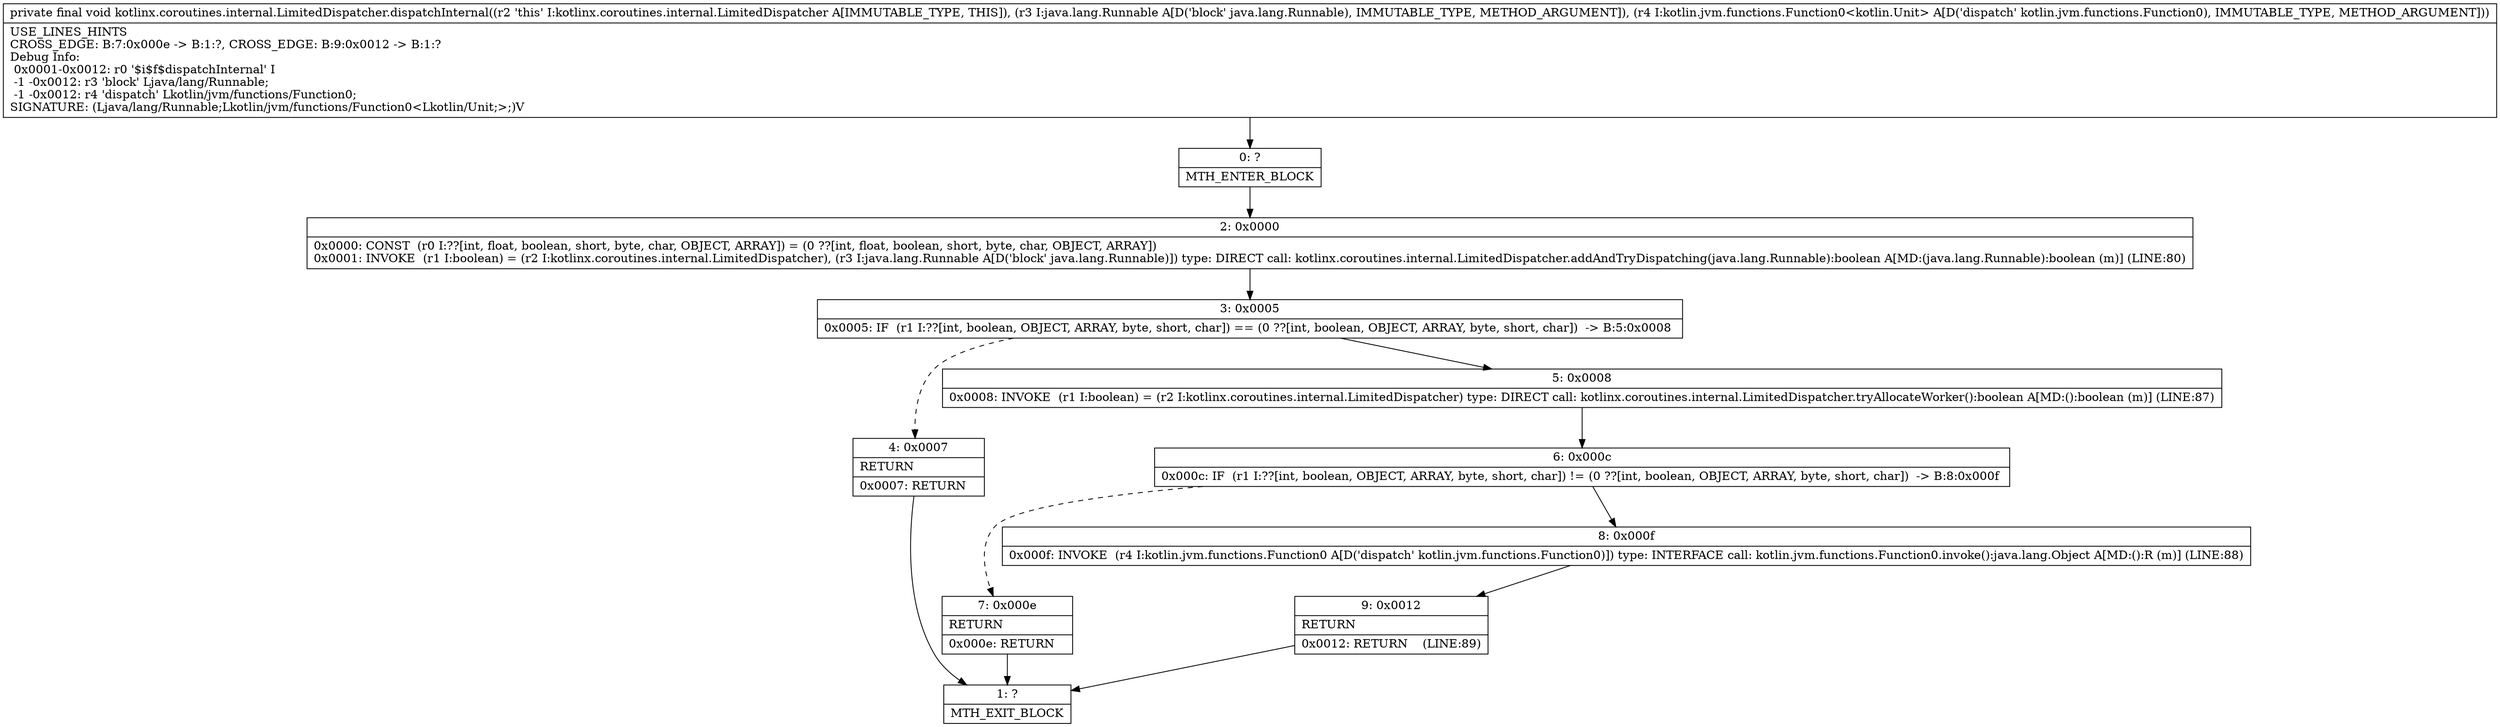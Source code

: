 digraph "CFG forkotlinx.coroutines.internal.LimitedDispatcher.dispatchInternal(Ljava\/lang\/Runnable;Lkotlin\/jvm\/functions\/Function0;)V" {
Node_0 [shape=record,label="{0\:\ ?|MTH_ENTER_BLOCK\l}"];
Node_2 [shape=record,label="{2\:\ 0x0000|0x0000: CONST  (r0 I:??[int, float, boolean, short, byte, char, OBJECT, ARRAY]) = (0 ??[int, float, boolean, short, byte, char, OBJECT, ARRAY]) \l0x0001: INVOKE  (r1 I:boolean) = (r2 I:kotlinx.coroutines.internal.LimitedDispatcher), (r3 I:java.lang.Runnable A[D('block' java.lang.Runnable)]) type: DIRECT call: kotlinx.coroutines.internal.LimitedDispatcher.addAndTryDispatching(java.lang.Runnable):boolean A[MD:(java.lang.Runnable):boolean (m)] (LINE:80)\l}"];
Node_3 [shape=record,label="{3\:\ 0x0005|0x0005: IF  (r1 I:??[int, boolean, OBJECT, ARRAY, byte, short, char]) == (0 ??[int, boolean, OBJECT, ARRAY, byte, short, char])  \-\> B:5:0x0008 \l}"];
Node_4 [shape=record,label="{4\:\ 0x0007|RETURN\l|0x0007: RETURN   \l}"];
Node_1 [shape=record,label="{1\:\ ?|MTH_EXIT_BLOCK\l}"];
Node_5 [shape=record,label="{5\:\ 0x0008|0x0008: INVOKE  (r1 I:boolean) = (r2 I:kotlinx.coroutines.internal.LimitedDispatcher) type: DIRECT call: kotlinx.coroutines.internal.LimitedDispatcher.tryAllocateWorker():boolean A[MD:():boolean (m)] (LINE:87)\l}"];
Node_6 [shape=record,label="{6\:\ 0x000c|0x000c: IF  (r1 I:??[int, boolean, OBJECT, ARRAY, byte, short, char]) != (0 ??[int, boolean, OBJECT, ARRAY, byte, short, char])  \-\> B:8:0x000f \l}"];
Node_7 [shape=record,label="{7\:\ 0x000e|RETURN\l|0x000e: RETURN   \l}"];
Node_8 [shape=record,label="{8\:\ 0x000f|0x000f: INVOKE  (r4 I:kotlin.jvm.functions.Function0 A[D('dispatch' kotlin.jvm.functions.Function0)]) type: INTERFACE call: kotlin.jvm.functions.Function0.invoke():java.lang.Object A[MD:():R (m)] (LINE:88)\l}"];
Node_9 [shape=record,label="{9\:\ 0x0012|RETURN\l|0x0012: RETURN    (LINE:89)\l}"];
MethodNode[shape=record,label="{private final void kotlinx.coroutines.internal.LimitedDispatcher.dispatchInternal((r2 'this' I:kotlinx.coroutines.internal.LimitedDispatcher A[IMMUTABLE_TYPE, THIS]), (r3 I:java.lang.Runnable A[D('block' java.lang.Runnable), IMMUTABLE_TYPE, METHOD_ARGUMENT]), (r4 I:kotlin.jvm.functions.Function0\<kotlin.Unit\> A[D('dispatch' kotlin.jvm.functions.Function0), IMMUTABLE_TYPE, METHOD_ARGUMENT]))  | USE_LINES_HINTS\lCROSS_EDGE: B:7:0x000e \-\> B:1:?, CROSS_EDGE: B:9:0x0012 \-\> B:1:?\lDebug Info:\l  0x0001\-0x0012: r0 '$i$f$dispatchInternal' I\l  \-1 \-0x0012: r3 'block' Ljava\/lang\/Runnable;\l  \-1 \-0x0012: r4 'dispatch' Lkotlin\/jvm\/functions\/Function0;\lSIGNATURE: (Ljava\/lang\/Runnable;Lkotlin\/jvm\/functions\/Function0\<Lkotlin\/Unit;\>;)V\l}"];
MethodNode -> Node_0;Node_0 -> Node_2;
Node_2 -> Node_3;
Node_3 -> Node_4[style=dashed];
Node_3 -> Node_5;
Node_4 -> Node_1;
Node_5 -> Node_6;
Node_6 -> Node_7[style=dashed];
Node_6 -> Node_8;
Node_7 -> Node_1;
Node_8 -> Node_9;
Node_9 -> Node_1;
}

